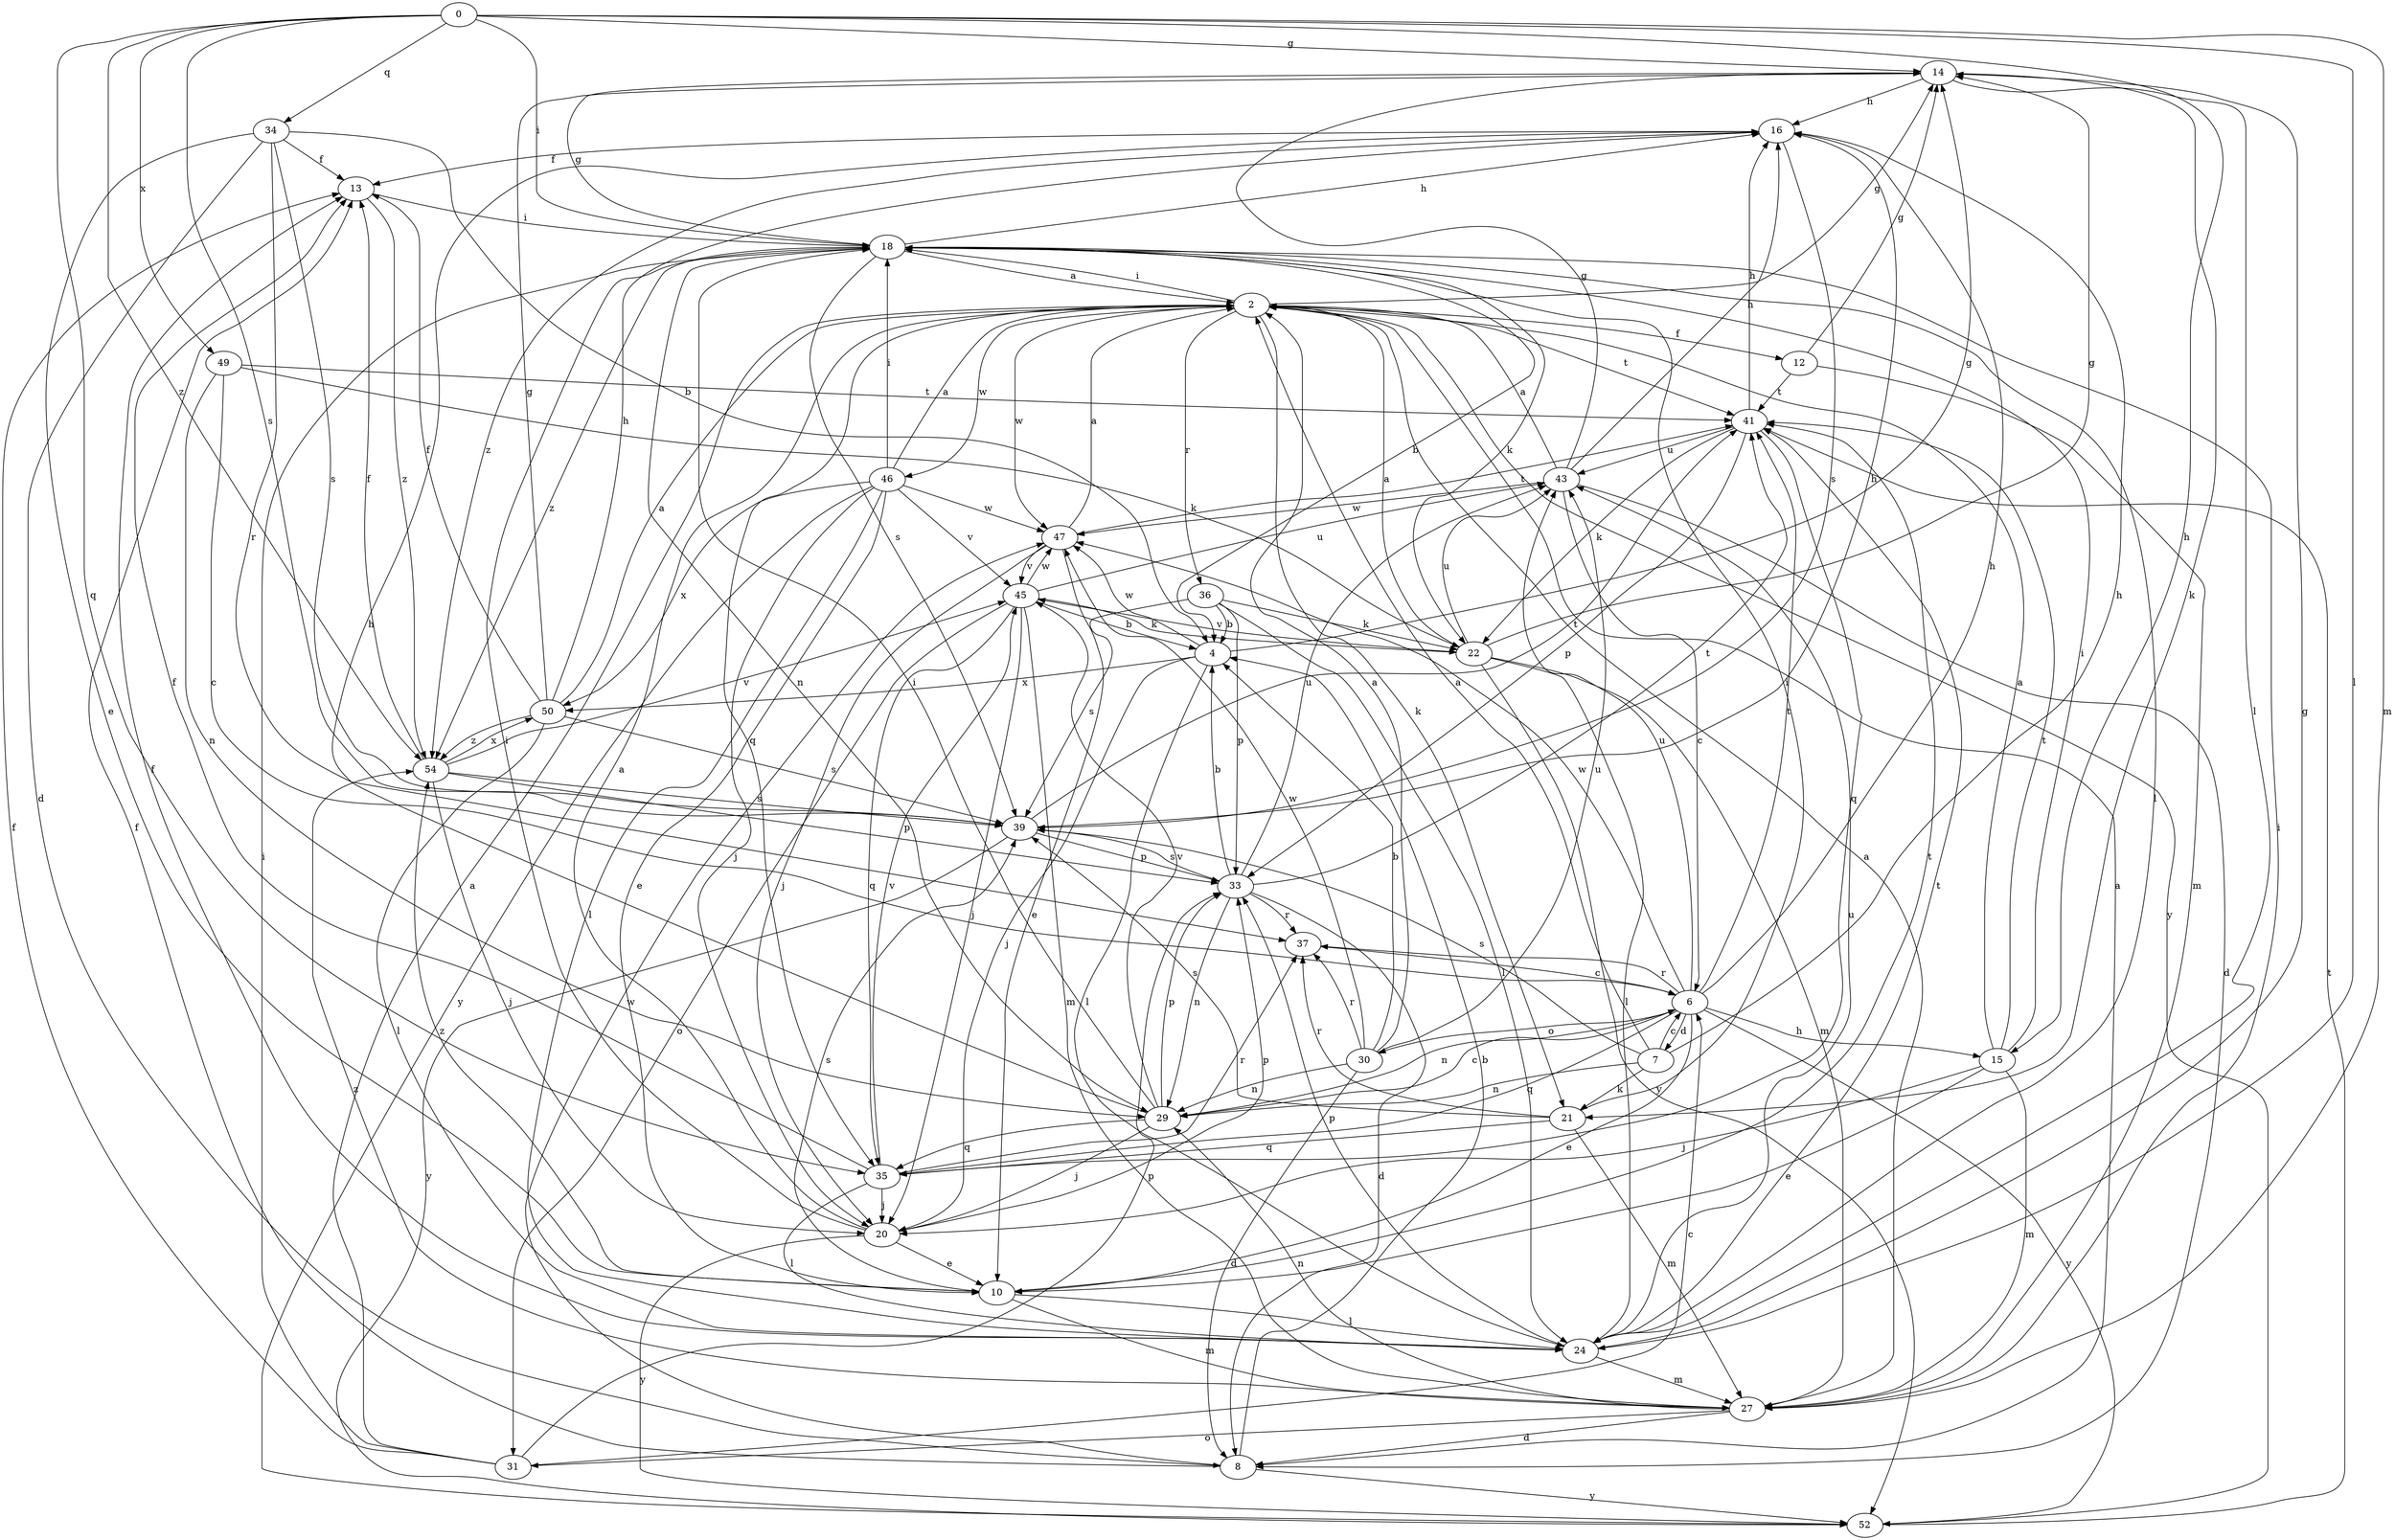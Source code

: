 strict digraph  {
0;
2;
4;
6;
7;
8;
10;
12;
13;
14;
15;
16;
18;
20;
21;
22;
24;
27;
29;
30;
31;
33;
34;
35;
36;
37;
39;
41;
43;
45;
46;
47;
49;
50;
52;
54;
0 -> 14  [label=g];
0 -> 15  [label=h];
0 -> 18  [label=i];
0 -> 24  [label=l];
0 -> 27  [label=m];
0 -> 34  [label=q];
0 -> 35  [label=q];
0 -> 39  [label=s];
0 -> 49  [label=x];
0 -> 54  [label=z];
2 -> 12  [label=f];
2 -> 14  [label=g];
2 -> 18  [label=i];
2 -> 21  [label=k];
2 -> 35  [label=q];
2 -> 36  [label=r];
2 -> 41  [label=t];
2 -> 46  [label=w];
2 -> 47  [label=w];
2 -> 52  [label=y];
4 -> 14  [label=g];
4 -> 20  [label=j];
4 -> 24  [label=l];
4 -> 47  [label=w];
4 -> 50  [label=x];
6 -> 7  [label=d];
6 -> 10  [label=e];
6 -> 15  [label=h];
6 -> 16  [label=h];
6 -> 29  [label=n];
6 -> 30  [label=o];
6 -> 35  [label=q];
6 -> 37  [label=r];
6 -> 41  [label=t];
6 -> 43  [label=u];
6 -> 47  [label=w];
6 -> 52  [label=y];
7 -> 2  [label=a];
7 -> 6  [label=c];
7 -> 16  [label=h];
7 -> 21  [label=k];
7 -> 29  [label=n];
7 -> 39  [label=s];
8 -> 2  [label=a];
8 -> 4  [label=b];
8 -> 13  [label=f];
8 -> 47  [label=w];
8 -> 52  [label=y];
10 -> 24  [label=l];
10 -> 27  [label=m];
10 -> 39  [label=s];
10 -> 41  [label=t];
10 -> 54  [label=z];
12 -> 14  [label=g];
12 -> 27  [label=m];
12 -> 41  [label=t];
13 -> 18  [label=i];
13 -> 54  [label=z];
14 -> 16  [label=h];
14 -> 21  [label=k];
14 -> 24  [label=l];
15 -> 2  [label=a];
15 -> 10  [label=e];
15 -> 18  [label=i];
15 -> 20  [label=j];
15 -> 27  [label=m];
15 -> 41  [label=t];
16 -> 13  [label=f];
16 -> 39  [label=s];
16 -> 54  [label=z];
18 -> 2  [label=a];
18 -> 4  [label=b];
18 -> 14  [label=g];
18 -> 16  [label=h];
18 -> 22  [label=k];
18 -> 24  [label=l];
18 -> 29  [label=n];
18 -> 39  [label=s];
18 -> 54  [label=z];
20 -> 2  [label=a];
20 -> 10  [label=e];
20 -> 18  [label=i];
20 -> 33  [label=p];
20 -> 52  [label=y];
21 -> 18  [label=i];
21 -> 27  [label=m];
21 -> 35  [label=q];
21 -> 37  [label=r];
21 -> 39  [label=s];
22 -> 2  [label=a];
22 -> 14  [label=g];
22 -> 24  [label=l];
22 -> 27  [label=m];
22 -> 43  [label=u];
22 -> 45  [label=v];
22 -> 52  [label=y];
24 -> 13  [label=f];
24 -> 14  [label=g];
24 -> 27  [label=m];
24 -> 33  [label=p];
24 -> 41  [label=t];
24 -> 43  [label=u];
27 -> 2  [label=a];
27 -> 8  [label=d];
27 -> 18  [label=i];
27 -> 29  [label=n];
27 -> 31  [label=o];
27 -> 54  [label=z];
29 -> 6  [label=c];
29 -> 16  [label=h];
29 -> 18  [label=i];
29 -> 20  [label=j];
29 -> 33  [label=p];
29 -> 35  [label=q];
29 -> 45  [label=v];
30 -> 2  [label=a];
30 -> 4  [label=b];
30 -> 8  [label=d];
30 -> 29  [label=n];
30 -> 37  [label=r];
30 -> 43  [label=u];
30 -> 47  [label=w];
31 -> 2  [label=a];
31 -> 6  [label=c];
31 -> 13  [label=f];
31 -> 18  [label=i];
31 -> 33  [label=p];
33 -> 4  [label=b];
33 -> 8  [label=d];
33 -> 29  [label=n];
33 -> 37  [label=r];
33 -> 39  [label=s];
33 -> 41  [label=t];
33 -> 43  [label=u];
34 -> 4  [label=b];
34 -> 8  [label=d];
34 -> 10  [label=e];
34 -> 13  [label=f];
34 -> 37  [label=r];
34 -> 39  [label=s];
35 -> 13  [label=f];
35 -> 20  [label=j];
35 -> 24  [label=l];
35 -> 37  [label=r];
35 -> 45  [label=v];
36 -> 4  [label=b];
36 -> 22  [label=k];
36 -> 24  [label=l];
36 -> 33  [label=p];
36 -> 39  [label=s];
37 -> 6  [label=c];
39 -> 16  [label=h];
39 -> 33  [label=p];
39 -> 41  [label=t];
39 -> 52  [label=y];
41 -> 16  [label=h];
41 -> 22  [label=k];
41 -> 33  [label=p];
41 -> 35  [label=q];
41 -> 43  [label=u];
43 -> 2  [label=a];
43 -> 6  [label=c];
43 -> 8  [label=d];
43 -> 14  [label=g];
43 -> 16  [label=h];
43 -> 47  [label=w];
45 -> 4  [label=b];
45 -> 20  [label=j];
45 -> 22  [label=k];
45 -> 27  [label=m];
45 -> 31  [label=o];
45 -> 35  [label=q];
45 -> 43  [label=u];
45 -> 47  [label=w];
46 -> 2  [label=a];
46 -> 10  [label=e];
46 -> 18  [label=i];
46 -> 20  [label=j];
46 -> 24  [label=l];
46 -> 45  [label=v];
46 -> 47  [label=w];
46 -> 50  [label=x];
46 -> 52  [label=y];
47 -> 2  [label=a];
47 -> 10  [label=e];
47 -> 20  [label=j];
47 -> 41  [label=t];
47 -> 45  [label=v];
49 -> 6  [label=c];
49 -> 22  [label=k];
49 -> 29  [label=n];
49 -> 41  [label=t];
50 -> 2  [label=a];
50 -> 13  [label=f];
50 -> 14  [label=g];
50 -> 16  [label=h];
50 -> 24  [label=l];
50 -> 39  [label=s];
50 -> 54  [label=z];
52 -> 41  [label=t];
54 -> 13  [label=f];
54 -> 20  [label=j];
54 -> 33  [label=p];
54 -> 39  [label=s];
54 -> 45  [label=v];
54 -> 50  [label=x];
}
